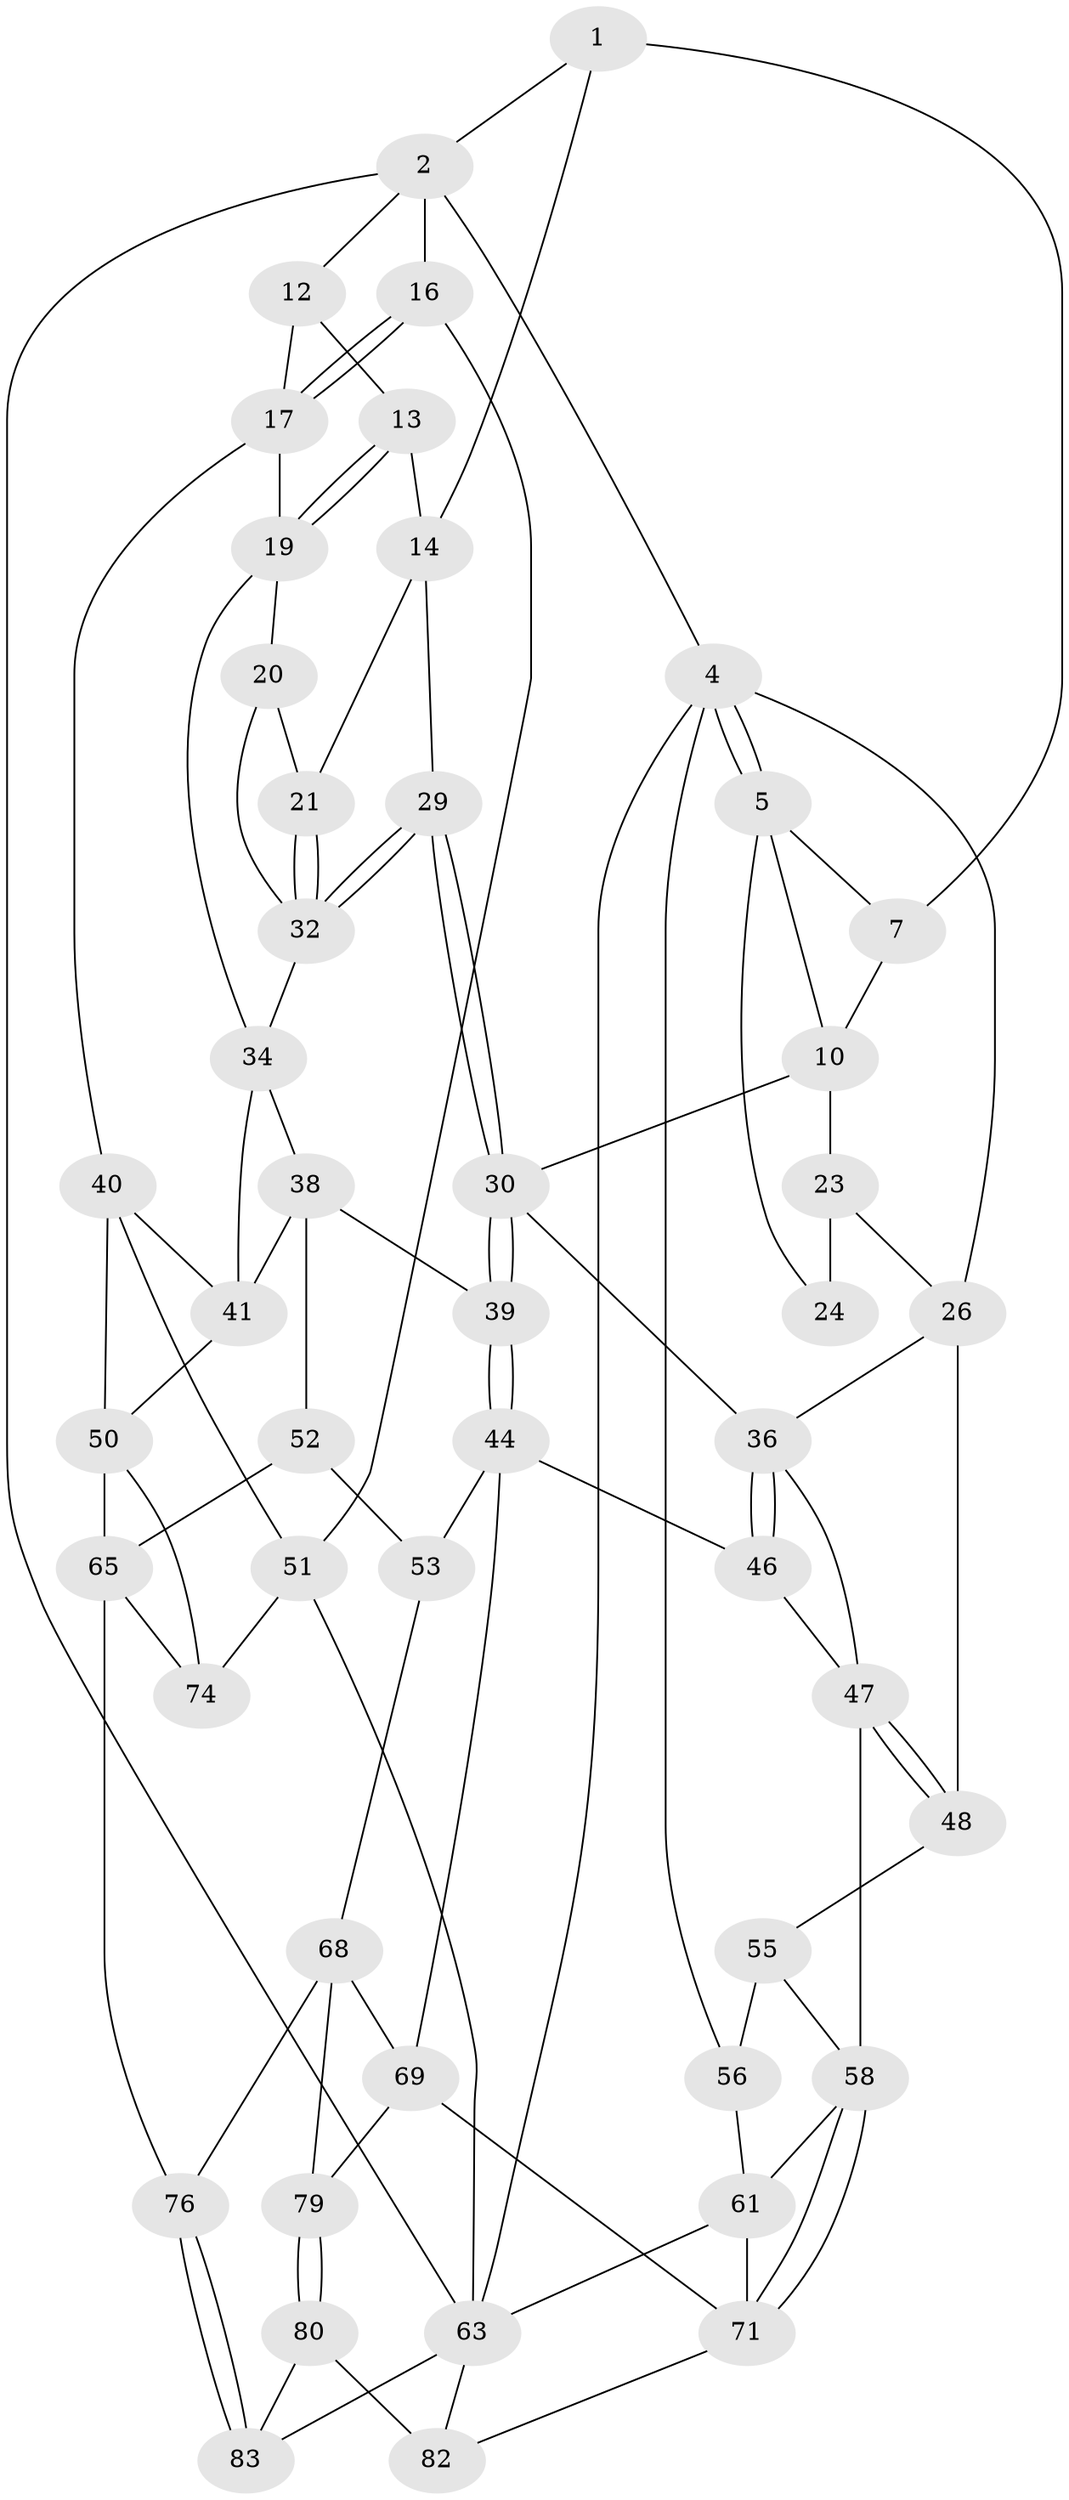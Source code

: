 // Generated by graph-tools (version 1.1) at 2025/52/02/27/25 19:52:37]
// undirected, 49 vertices, 101 edges
graph export_dot {
graph [start="1"]
  node [color=gray90,style=filled];
  1 [pos="+0.28148269845207374+0",super="+8"];
  2 [pos="+0.6948573089797629+0",super="+3"];
  4 [pos="+0+0",super="+28"];
  5 [pos="+0+0",super="+6"];
  7 [pos="+0.22252399264932626+0",super="+9"];
  10 [pos="+0.2881336248001219+0.1639073293640868",super="+11"];
  12 [pos="+0.6915523451379684+0"];
  13 [pos="+0.635056321362479+0"];
  14 [pos="+0.6116380056647519+0",super="+15"];
  16 [pos="+1+0.1941948026867403"];
  17 [pos="+0.9838333803655085+0.21599051933641628",super="+18"];
  19 [pos="+0.6755497953561441+0.16453900260251766",super="+22"];
  20 [pos="+0.6201978239312268+0.1686176472375014"];
  21 [pos="+0.5853313791640536+0.15516715424448713"];
  23 [pos="+0.22728524379539897+0.147895115899486",super="+25"];
  24 [pos="+0.13498052236513236+0.06502575359640725"];
  26 [pos="+0.08113872857416249+0.26249297549418",super="+27"];
  29 [pos="+0.4802897985280505+0.21175725293741277"];
  30 [pos="+0.4781333280305223+0.21820658883861643",super="+31"];
  32 [pos="+0.5109654138916432+0.19948925213152993",super="+33"];
  34 [pos="+0.7343438323558479+0.24432123384131213",super="+35"];
  36 [pos="+0.2999930707355798+0.29055061764982854",super="+37"];
  38 [pos="+0.6246442616168907+0.3162623980140363",super="+43"];
  39 [pos="+0.5201846019492743+0.2883716026511425"];
  40 [pos="+0.9217173108695371+0.2523591650749697",super="+49"];
  41 [pos="+0.7782400694647537+0.26327494303661453",super="+42"];
  44 [pos="+0.458393375572801+0.4169308032197705",super="+45"];
  46 [pos="+0.34385475774271645+0.4583973756229752"];
  47 [pos="+0.16431669576321387+0.4608460520286491",super="+54"];
  48 [pos="+0.09186413291768912+0.4095908603094838"];
  50 [pos="+0.8184364846021601+0.5350153341404233",super="+64"];
  51 [pos="+1+0.5151091947656927",super="+73"];
  52 [pos="+0.6229080276938589+0.4354122467147838",super="+66"];
  53 [pos="+0.5592747738946887+0.4536332856364308",super="+67"];
  55 [pos="+0.05318080606309506+0.43951356060424573",super="+60"];
  56 [pos="+0+0.46462637265933954",super="+57"];
  58 [pos="+0.13116212509523542+0.5860982539491773",super="+59"];
  61 [pos="+0+0.6559537919837689",super="+62"];
  63 [pos="+0+1",super="+78"];
  65 [pos="+0.725117456487989+0.6167331343090654",super="+75"];
  68 [pos="+0.4762219624534545+0.657748518711894",super="+77"];
  69 [pos="+0.3643222724873438+0.5027023616165547",super="+70"];
  71 [pos="+0.17093556861778042+0.7192182268948383",super="+72"];
  74 [pos="+0.9660092515163727+0.8956668425534124"];
  76 [pos="+0.6408705803975157+0.8289514751864212"];
  79 [pos="+0.3804813338224523+0.7702531995936536"];
  80 [pos="+0.3867294103926935+1",super="+81"];
  82 [pos="+0.16392106049749056+0.8270825384934057",super="+84"];
  83 [pos="+0.49882563091669885+1"];
  1 -- 2;
  1 -- 14;
  1 -- 7;
  2 -- 12;
  2 -- 16;
  2 -- 4;
  2 -- 63;
  4 -- 5;
  4 -- 5;
  4 -- 63;
  4 -- 56;
  4 -- 26;
  5 -- 24;
  5 -- 10;
  5 -- 7;
  7 -- 10;
  10 -- 30;
  10 -- 23;
  12 -- 13;
  12 -- 17;
  13 -- 14;
  13 -- 19;
  13 -- 19;
  14 -- 21;
  14 -- 29;
  16 -- 17;
  16 -- 17;
  16 -- 51;
  17 -- 40;
  17 -- 19;
  19 -- 20;
  19 -- 34;
  20 -- 21;
  20 -- 32;
  21 -- 32;
  21 -- 32;
  23 -- 24 [weight=2];
  23 -- 26;
  26 -- 48;
  26 -- 36;
  29 -- 30;
  29 -- 30;
  29 -- 32;
  29 -- 32;
  30 -- 39;
  30 -- 39;
  30 -- 36;
  32 -- 34;
  34 -- 41;
  34 -- 38;
  36 -- 46;
  36 -- 46;
  36 -- 47;
  38 -- 39;
  38 -- 41;
  38 -- 52;
  39 -- 44;
  39 -- 44;
  40 -- 41;
  40 -- 50;
  40 -- 51;
  41 -- 50;
  44 -- 53;
  44 -- 69;
  44 -- 46;
  46 -- 47;
  47 -- 48;
  47 -- 48;
  47 -- 58;
  48 -- 55;
  50 -- 65;
  50 -- 74;
  51 -- 74;
  51 -- 63;
  52 -- 53 [weight=2];
  52 -- 65;
  53 -- 68;
  55 -- 56 [weight=2];
  55 -- 58;
  56 -- 61;
  58 -- 71;
  58 -- 71;
  58 -- 61;
  61 -- 63;
  61 -- 71;
  63 -- 83;
  63 -- 82;
  65 -- 74;
  65 -- 76;
  68 -- 69;
  68 -- 79;
  68 -- 76;
  69 -- 71;
  69 -- 79;
  71 -- 82;
  76 -- 83;
  76 -- 83;
  79 -- 80;
  79 -- 80;
  80 -- 83;
  80 -- 82 [weight=2];
}

